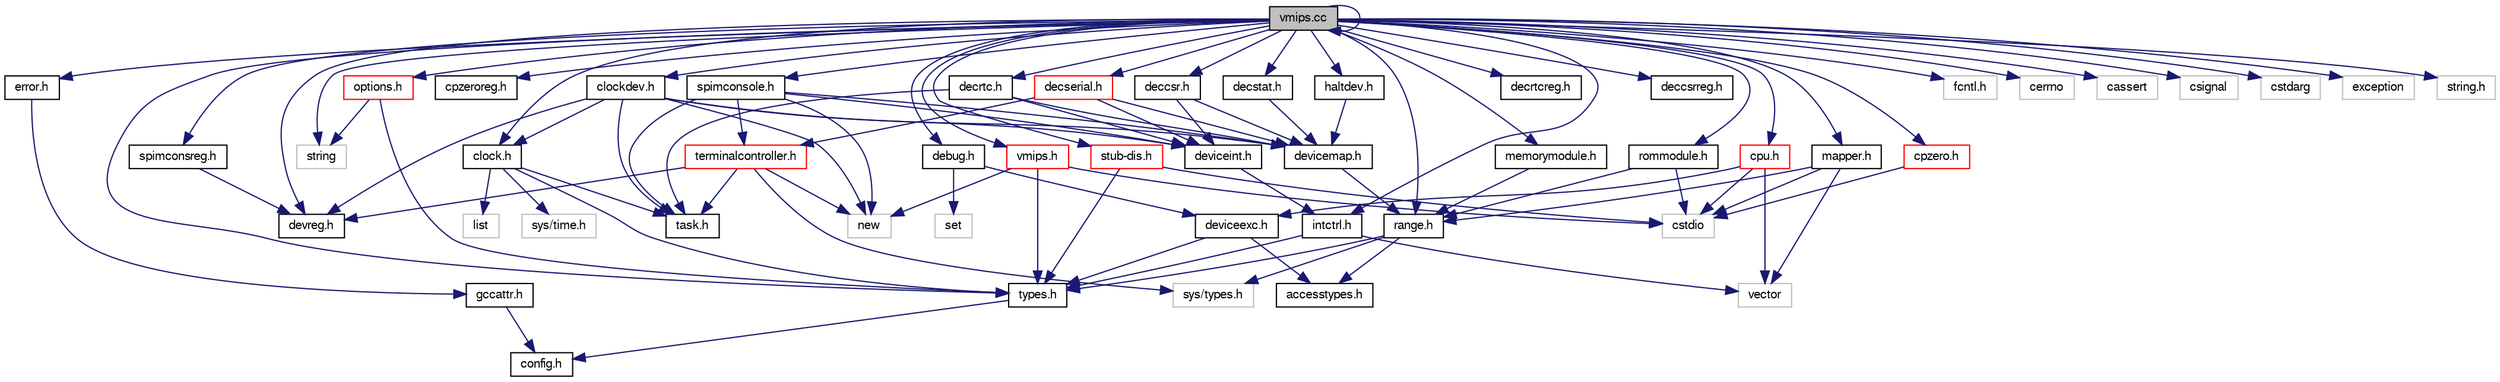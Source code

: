digraph G
{
  edge [fontname="FreeSans",fontsize="10",labelfontname="FreeSans",labelfontsize="10"];
  node [fontname="FreeSans",fontsize="10",shape=record];
  Node1 [label="vmips.cc",height=0.2,width=0.4,color="black", fillcolor="grey75", style="filled" fontcolor="black"];
  Node1 -> Node2 [color="midnightblue",fontsize="10",style="solid"];
  Node2 [label="clock.h",height=0.2,width=0.4,color="black", fillcolor="white", style="filled",URL="$clock_8h.html"];
  Node2 -> Node3 [color="midnightblue",fontsize="10",style="solid"];
  Node3 [label="task.h",height=0.2,width=0.4,color="black", fillcolor="white", style="filled",URL="$task_8h.html"];
  Node2 -> Node4 [color="midnightblue",fontsize="10",style="solid"];
  Node4 [label="types.h",height=0.2,width=0.4,color="black", fillcolor="white", style="filled",URL="$types_8h.html"];
  Node4 -> Node5 [color="midnightblue",fontsize="10",style="solid"];
  Node5 [label="config.h",height=0.2,width=0.4,color="black", fillcolor="white", style="filled",URL="$config_8h.html"];
  Node2 -> Node6 [color="midnightblue",fontsize="10",style="solid"];
  Node6 [label="list",height=0.2,width=0.4,color="grey75", fillcolor="white", style="filled"];
  Node2 -> Node7 [color="midnightblue",fontsize="10",style="solid"];
  Node7 [label="sys/time.h",height=0.2,width=0.4,color="grey75", fillcolor="white", style="filled"];
  Node1 -> Node8 [color="midnightblue",fontsize="10",style="solid"];
  Node8 [label="clockdev.h",height=0.2,width=0.4,color="black", fillcolor="white", style="filled",URL="$clockdev_8h.html"];
  Node8 -> Node2 [color="midnightblue",fontsize="10",style="solid"];
  Node8 -> Node9 [color="midnightblue",fontsize="10",style="solid"];
  Node9 [label="deviceint.h",height=0.2,width=0.4,color="black", fillcolor="white", style="filled",URL="$deviceint_8h.html"];
  Node9 -> Node10 [color="midnightblue",fontsize="10",style="solid"];
  Node10 [label="intctrl.h",height=0.2,width=0.4,color="black", fillcolor="white", style="filled",URL="$intctrl_8h.html"];
  Node10 -> Node4 [color="midnightblue",fontsize="10",style="solid"];
  Node10 -> Node11 [color="midnightblue",fontsize="10",style="solid"];
  Node11 [label="vector",height=0.2,width=0.4,color="grey75", fillcolor="white", style="filled"];
  Node8 -> Node12 [color="midnightblue",fontsize="10",style="solid"];
  Node12 [label="devicemap.h",height=0.2,width=0.4,color="black", fillcolor="white", style="filled",URL="$devicemap_8h.html"];
  Node12 -> Node13 [color="midnightblue",fontsize="10",style="solid"];
  Node13 [label="range.h",height=0.2,width=0.4,color="black", fillcolor="white", style="filled",URL="$range_8h.html"];
  Node13 -> Node14 [color="midnightblue",fontsize="10",style="solid"];
  Node14 [label="accesstypes.h",height=0.2,width=0.4,color="black", fillcolor="white", style="filled",URL="$accesstypes_8h.html"];
  Node13 -> Node4 [color="midnightblue",fontsize="10",style="solid"];
  Node13 -> Node15 [color="midnightblue",fontsize="10",style="solid"];
  Node15 [label="sys/types.h",height=0.2,width=0.4,color="grey75", fillcolor="white", style="filled"];
  Node8 -> Node16 [color="midnightblue",fontsize="10",style="solid"];
  Node16 [label="devreg.h",height=0.2,width=0.4,color="black", fillcolor="white", style="filled",URL="$devreg_8h.html"];
  Node8 -> Node3 [color="midnightblue",fontsize="10",style="solid"];
  Node8 -> Node17 [color="midnightblue",fontsize="10",style="solid"];
  Node17 [label="new",height=0.2,width=0.4,color="grey75", fillcolor="white", style="filled"];
  Node1 -> Node1 [color="midnightblue",fontsize="10",style="solid"];
  Node1 -> Node16 [color="midnightblue",fontsize="10",style="solid"];
  Node1 -> Node18 [color="midnightblue",fontsize="10",style="solid"];
  Node18 [label="cpzeroreg.h",height=0.2,width=0.4,color="black", fillcolor="white", style="filled",URL="$cpzeroreg_8h.html"];
  Node1 -> Node19 [color="midnightblue",fontsize="10",style="solid"];
  Node19 [label="debug.h",height=0.2,width=0.4,color="black", fillcolor="white", style="filled",URL="$debug_8h.html"];
  Node19 -> Node20 [color="midnightblue",fontsize="10",style="solid"];
  Node20 [label="deviceexc.h",height=0.2,width=0.4,color="black", fillcolor="white", style="filled",URL="$deviceexc_8h.html"];
  Node20 -> Node14 [color="midnightblue",fontsize="10",style="solid"];
  Node20 -> Node4 [color="midnightblue",fontsize="10",style="solid"];
  Node19 -> Node21 [color="midnightblue",fontsize="10",style="solid"];
  Node21 [label="set",height=0.2,width=0.4,color="grey75", fillcolor="white", style="filled"];
  Node1 -> Node22 [color="midnightblue",fontsize="10",style="solid"];
  Node22 [label="error.h",height=0.2,width=0.4,color="black", fillcolor="white", style="filled",URL="$error_8h.html"];
  Node22 -> Node23 [color="midnightblue",fontsize="10",style="solid"];
  Node23 [label="gccattr.h",height=0.2,width=0.4,color="black", fillcolor="white", style="filled",URL="$gccattr_8h.html"];
  Node23 -> Node5 [color="midnightblue",fontsize="10",style="solid"];
  Node1 -> Node4 [color="midnightblue",fontsize="10",style="solid"];
  Node1 -> Node24 [color="midnightblue",fontsize="10",style="solid"];
  Node24 [label="string",height=0.2,width=0.4,color="grey75", fillcolor="white", style="filled"];
  Node1 -> Node25 [color="midnightblue",fontsize="10",style="solid"];
  Node25 [label="haltdev.h",height=0.2,width=0.4,color="black", fillcolor="white", style="filled",URL="$haltdev_8h.html"];
  Node25 -> Node12 [color="midnightblue",fontsize="10",style="solid"];
  Node1 -> Node10 [color="midnightblue",fontsize="10",style="solid"];
  Node1 -> Node13 [color="midnightblue",fontsize="10",style="solid"];
  Node1 -> Node26 [color="midnightblue",fontsize="10",style="solid"];
  Node26 [label="spimconsole.h",height=0.2,width=0.4,color="black", fillcolor="white", style="filled",URL="$spimconsole_8h.html"];
  Node26 -> Node9 [color="midnightblue",fontsize="10",style="solid"];
  Node26 -> Node12 [color="midnightblue",fontsize="10",style="solid"];
  Node26 -> Node3 [color="midnightblue",fontsize="10",style="solid"];
  Node26 -> Node27 [color="midnightblue",fontsize="10",style="solid"];
  Node27 [label="terminalcontroller.h",height=0.2,width=0.4,color="red", fillcolor="white", style="filled",URL="$terminalcontroller_8h.html"];
  Node27 -> Node16 [color="midnightblue",fontsize="10",style="solid"];
  Node27 -> Node3 [color="midnightblue",fontsize="10",style="solid"];
  Node27 -> Node17 [color="midnightblue",fontsize="10",style="solid"];
  Node27 -> Node15 [color="midnightblue",fontsize="10",style="solid"];
  Node26 -> Node17 [color="midnightblue",fontsize="10",style="solid"];
  Node1 -> Node28 [color="midnightblue",fontsize="10",style="solid"];
  Node28 [label="mapper.h",height=0.2,width=0.4,color="black", fillcolor="white", style="filled",URL="$mapper_8h.html"];
  Node28 -> Node13 [color="midnightblue",fontsize="10",style="solid"];
  Node28 -> Node29 [color="midnightblue",fontsize="10",style="solid"];
  Node29 [label="cstdio",height=0.2,width=0.4,color="grey75", fillcolor="white", style="filled"];
  Node28 -> Node11 [color="midnightblue",fontsize="10",style="solid"];
  Node1 -> Node30 [color="midnightblue",fontsize="10",style="solid"];
  Node30 [label="memorymodule.h",height=0.2,width=0.4,color="black", fillcolor="white", style="filled",URL="$memorymodule_8h.html"];
  Node30 -> Node13 [color="midnightblue",fontsize="10",style="solid"];
  Node1 -> Node31 [color="midnightblue",fontsize="10",style="solid"];
  Node31 [label="cpu.h",height=0.2,width=0.4,color="red", fillcolor="white", style="filled",URL="$cpu_8h.html"];
  Node31 -> Node20 [color="midnightblue",fontsize="10",style="solid"];
  Node31 -> Node29 [color="midnightblue",fontsize="10",style="solid"];
  Node31 -> Node11 [color="midnightblue",fontsize="10",style="solid"];
  Node1 -> Node32 [color="midnightblue",fontsize="10",style="solid"];
  Node32 [label="cpzero.h",height=0.2,width=0.4,color="red", fillcolor="white", style="filled",URL="$cpzero_8h.html"];
  Node32 -> Node29 [color="midnightblue",fontsize="10",style="solid"];
  Node1 -> Node33 [color="midnightblue",fontsize="10",style="solid"];
  Node33 [label="spimconsreg.h",height=0.2,width=0.4,color="black", fillcolor="white", style="filled",URL="$spimconsreg_8h.html"];
  Node33 -> Node16 [color="midnightblue",fontsize="10",style="solid"];
  Node1 -> Node34 [color="midnightblue",fontsize="10",style="solid"];
  Node34 [label="vmips.h",height=0.2,width=0.4,color="red", fillcolor="white", style="filled",URL="$vmips_8h.html"];
  Node34 -> Node4 [color="midnightblue",fontsize="10",style="solid"];
  Node34 -> Node29 [color="midnightblue",fontsize="10",style="solid"];
  Node34 -> Node17 [color="midnightblue",fontsize="10",style="solid"];
  Node1 -> Node35 [color="midnightblue",fontsize="10",style="solid"];
  Node35 [label="options.h",height=0.2,width=0.4,color="red", fillcolor="white", style="filled",URL="$options_8h.html"];
  Node35 -> Node4 [color="midnightblue",fontsize="10",style="solid"];
  Node35 -> Node24 [color="midnightblue",fontsize="10",style="solid"];
  Node1 -> Node36 [color="midnightblue",fontsize="10",style="solid"];
  Node36 [label="decrtc.h",height=0.2,width=0.4,color="black", fillcolor="white", style="filled",URL="$decrtc_8h.html"];
  Node36 -> Node9 [color="midnightblue",fontsize="10",style="solid"];
  Node36 -> Node12 [color="midnightblue",fontsize="10",style="solid"];
  Node36 -> Node3 [color="midnightblue",fontsize="10",style="solid"];
  Node1 -> Node37 [color="midnightblue",fontsize="10",style="solid"];
  Node37 [label="decrtcreg.h",height=0.2,width=0.4,color="black", fillcolor="white", style="filled",URL="$decrtcreg_8h.html"];
  Node1 -> Node38 [color="midnightblue",fontsize="10",style="solid"];
  Node38 [label="deccsr.h",height=0.2,width=0.4,color="black", fillcolor="white", style="filled",URL="$deccsr_8h.html"];
  Node38 -> Node12 [color="midnightblue",fontsize="10",style="solid"];
  Node38 -> Node9 [color="midnightblue",fontsize="10",style="solid"];
  Node1 -> Node39 [color="midnightblue",fontsize="10",style="solid"];
  Node39 [label="deccsrreg.h",height=0.2,width=0.4,color="black", fillcolor="white", style="filled",URL="$deccsrreg_8h.html"];
  Node1 -> Node40 [color="midnightblue",fontsize="10",style="solid"];
  Node40 [label="decstat.h",height=0.2,width=0.4,color="black", fillcolor="white", style="filled",URL="$decstat_8h.html"];
  Node40 -> Node12 [color="midnightblue",fontsize="10",style="solid"];
  Node1 -> Node41 [color="midnightblue",fontsize="10",style="solid"];
  Node41 [label="decserial.h",height=0.2,width=0.4,color="red", fillcolor="white", style="filled",URL="$decserial_8h.html"];
  Node41 -> Node9 [color="midnightblue",fontsize="10",style="solid"];
  Node41 -> Node12 [color="midnightblue",fontsize="10",style="solid"];
  Node41 -> Node27 [color="midnightblue",fontsize="10",style="solid"];
  Node1 -> Node42 [color="midnightblue",fontsize="10",style="solid"];
  Node42 [label="stub-dis.h",height=0.2,width=0.4,color="red", fillcolor="white", style="filled",URL="$stub-dis_8h.html"];
  Node42 -> Node4 [color="midnightblue",fontsize="10",style="solid"];
  Node42 -> Node29 [color="midnightblue",fontsize="10",style="solid"];
  Node1 -> Node43 [color="midnightblue",fontsize="10",style="solid"];
  Node43 [label="rommodule.h",height=0.2,width=0.4,color="black", fillcolor="white", style="filled",URL="$rommodule_8h.html"];
  Node43 -> Node13 [color="midnightblue",fontsize="10",style="solid"];
  Node43 -> Node29 [color="midnightblue",fontsize="10",style="solid"];
  Node1 -> Node44 [color="midnightblue",fontsize="10",style="solid"];
  Node44 [label="fcntl.h",height=0.2,width=0.4,color="grey75", fillcolor="white", style="filled"];
  Node1 -> Node45 [color="midnightblue",fontsize="10",style="solid"];
  Node45 [label="cerrno",height=0.2,width=0.4,color="grey75", fillcolor="white", style="filled"];
  Node1 -> Node46 [color="midnightblue",fontsize="10",style="solid"];
  Node46 [label="cassert",height=0.2,width=0.4,color="grey75", fillcolor="white", style="filled"];
  Node1 -> Node47 [color="midnightblue",fontsize="10",style="solid"];
  Node47 [label="csignal",height=0.2,width=0.4,color="grey75", fillcolor="white", style="filled"];
  Node1 -> Node48 [color="midnightblue",fontsize="10",style="solid"];
  Node48 [label="cstdarg",height=0.2,width=0.4,color="grey75", fillcolor="white", style="filled"];
  Node1 -> Node49 [color="midnightblue",fontsize="10",style="solid"];
  Node49 [label="exception",height=0.2,width=0.4,color="grey75", fillcolor="white", style="filled"];
  Node1 -> Node50 [color="midnightblue",fontsize="10",style="solid"];
  Node50 [label="string.h",height=0.2,width=0.4,color="grey75", fillcolor="white", style="filled"];
}
